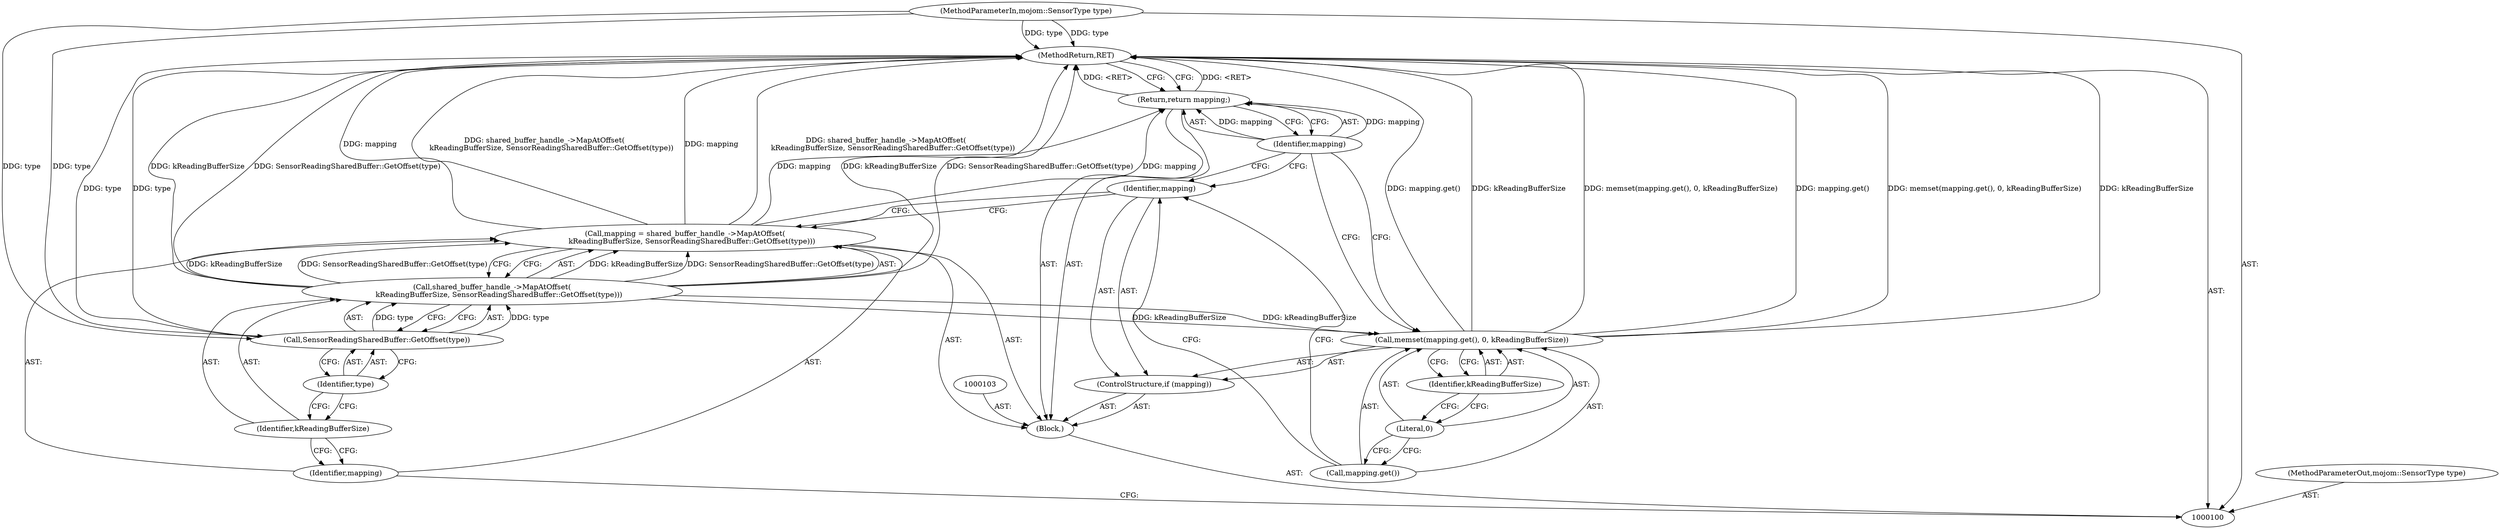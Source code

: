 digraph "1_Chrome_c0c8978849ac57e4ecd613ddc8ff7852a2054734_22" {
"1000118" [label="(MethodReturn,RET)"];
"1000101" [label="(MethodParameterIn,mojom::SensorType type)"];
"1000148" [label="(MethodParameterOut,mojom::SensorType type)"];
"1000102" [label="(Block,)"];
"1000104" [label="(Call,mapping = shared_buffer_handle_->MapAtOffset(\n      kReadingBufferSize, SensorReadingSharedBuffer::GetOffset(type)))"];
"1000105" [label="(Identifier,mapping)"];
"1000106" [label="(Call,shared_buffer_handle_->MapAtOffset(\n      kReadingBufferSize, SensorReadingSharedBuffer::GetOffset(type)))"];
"1000108" [label="(Call,SensorReadingSharedBuffer::GetOffset(type))"];
"1000107" [label="(Identifier,kReadingBufferSize)"];
"1000109" [label="(Identifier,type)"];
"1000110" [label="(ControlStructure,if (mapping))"];
"1000111" [label="(Identifier,mapping)"];
"1000113" [label="(Call,mapping.get())"];
"1000114" [label="(Literal,0)"];
"1000115" [label="(Identifier,kReadingBufferSize)"];
"1000112" [label="(Call,memset(mapping.get(), 0, kReadingBufferSize))"];
"1000116" [label="(Return,return mapping;)"];
"1000117" [label="(Identifier,mapping)"];
"1000118" -> "1000100"  [label="AST: "];
"1000118" -> "1000116"  [label="CFG: "];
"1000116" -> "1000118"  [label="DDG: <RET>"];
"1000106" -> "1000118"  [label="DDG: SensorReadingSharedBuffer::GetOffset(type)"];
"1000106" -> "1000118"  [label="DDG: kReadingBufferSize"];
"1000104" -> "1000118"  [label="DDG: mapping"];
"1000104" -> "1000118"  [label="DDG: shared_buffer_handle_->MapAtOffset(\n      kReadingBufferSize, SensorReadingSharedBuffer::GetOffset(type))"];
"1000112" -> "1000118"  [label="DDG: kReadingBufferSize"];
"1000112" -> "1000118"  [label="DDG: memset(mapping.get(), 0, kReadingBufferSize)"];
"1000112" -> "1000118"  [label="DDG: mapping.get()"];
"1000101" -> "1000118"  [label="DDG: type"];
"1000108" -> "1000118"  [label="DDG: type"];
"1000101" -> "1000100"  [label="AST: "];
"1000101" -> "1000118"  [label="DDG: type"];
"1000101" -> "1000108"  [label="DDG: type"];
"1000148" -> "1000100"  [label="AST: "];
"1000102" -> "1000100"  [label="AST: "];
"1000103" -> "1000102"  [label="AST: "];
"1000104" -> "1000102"  [label="AST: "];
"1000110" -> "1000102"  [label="AST: "];
"1000116" -> "1000102"  [label="AST: "];
"1000104" -> "1000102"  [label="AST: "];
"1000104" -> "1000106"  [label="CFG: "];
"1000105" -> "1000104"  [label="AST: "];
"1000106" -> "1000104"  [label="AST: "];
"1000111" -> "1000104"  [label="CFG: "];
"1000104" -> "1000118"  [label="DDG: mapping"];
"1000104" -> "1000118"  [label="DDG: shared_buffer_handle_->MapAtOffset(\n      kReadingBufferSize, SensorReadingSharedBuffer::GetOffset(type))"];
"1000106" -> "1000104"  [label="DDG: kReadingBufferSize"];
"1000106" -> "1000104"  [label="DDG: SensorReadingSharedBuffer::GetOffset(type)"];
"1000104" -> "1000116"  [label="DDG: mapping"];
"1000105" -> "1000104"  [label="AST: "];
"1000105" -> "1000100"  [label="CFG: "];
"1000107" -> "1000105"  [label="CFG: "];
"1000106" -> "1000104"  [label="AST: "];
"1000106" -> "1000108"  [label="CFG: "];
"1000107" -> "1000106"  [label="AST: "];
"1000108" -> "1000106"  [label="AST: "];
"1000104" -> "1000106"  [label="CFG: "];
"1000106" -> "1000118"  [label="DDG: SensorReadingSharedBuffer::GetOffset(type)"];
"1000106" -> "1000118"  [label="DDG: kReadingBufferSize"];
"1000106" -> "1000104"  [label="DDG: kReadingBufferSize"];
"1000106" -> "1000104"  [label="DDG: SensorReadingSharedBuffer::GetOffset(type)"];
"1000108" -> "1000106"  [label="DDG: type"];
"1000106" -> "1000112"  [label="DDG: kReadingBufferSize"];
"1000108" -> "1000106"  [label="AST: "];
"1000108" -> "1000109"  [label="CFG: "];
"1000109" -> "1000108"  [label="AST: "];
"1000106" -> "1000108"  [label="CFG: "];
"1000108" -> "1000118"  [label="DDG: type"];
"1000108" -> "1000106"  [label="DDG: type"];
"1000101" -> "1000108"  [label="DDG: type"];
"1000107" -> "1000106"  [label="AST: "];
"1000107" -> "1000105"  [label="CFG: "];
"1000109" -> "1000107"  [label="CFG: "];
"1000109" -> "1000108"  [label="AST: "];
"1000109" -> "1000107"  [label="CFG: "];
"1000108" -> "1000109"  [label="CFG: "];
"1000110" -> "1000102"  [label="AST: "];
"1000111" -> "1000110"  [label="AST: "];
"1000112" -> "1000110"  [label="AST: "];
"1000111" -> "1000110"  [label="AST: "];
"1000111" -> "1000104"  [label="CFG: "];
"1000113" -> "1000111"  [label="CFG: "];
"1000117" -> "1000111"  [label="CFG: "];
"1000113" -> "1000112"  [label="AST: "];
"1000113" -> "1000111"  [label="CFG: "];
"1000114" -> "1000113"  [label="CFG: "];
"1000114" -> "1000112"  [label="AST: "];
"1000114" -> "1000113"  [label="CFG: "];
"1000115" -> "1000114"  [label="CFG: "];
"1000115" -> "1000112"  [label="AST: "];
"1000115" -> "1000114"  [label="CFG: "];
"1000112" -> "1000115"  [label="CFG: "];
"1000112" -> "1000110"  [label="AST: "];
"1000112" -> "1000115"  [label="CFG: "];
"1000113" -> "1000112"  [label="AST: "];
"1000114" -> "1000112"  [label="AST: "];
"1000115" -> "1000112"  [label="AST: "];
"1000117" -> "1000112"  [label="CFG: "];
"1000112" -> "1000118"  [label="DDG: kReadingBufferSize"];
"1000112" -> "1000118"  [label="DDG: memset(mapping.get(), 0, kReadingBufferSize)"];
"1000112" -> "1000118"  [label="DDG: mapping.get()"];
"1000106" -> "1000112"  [label="DDG: kReadingBufferSize"];
"1000116" -> "1000102"  [label="AST: "];
"1000116" -> "1000117"  [label="CFG: "];
"1000117" -> "1000116"  [label="AST: "];
"1000118" -> "1000116"  [label="CFG: "];
"1000116" -> "1000118"  [label="DDG: <RET>"];
"1000117" -> "1000116"  [label="DDG: mapping"];
"1000104" -> "1000116"  [label="DDG: mapping"];
"1000117" -> "1000116"  [label="AST: "];
"1000117" -> "1000112"  [label="CFG: "];
"1000117" -> "1000111"  [label="CFG: "];
"1000116" -> "1000117"  [label="CFG: "];
"1000117" -> "1000116"  [label="DDG: mapping"];
}
